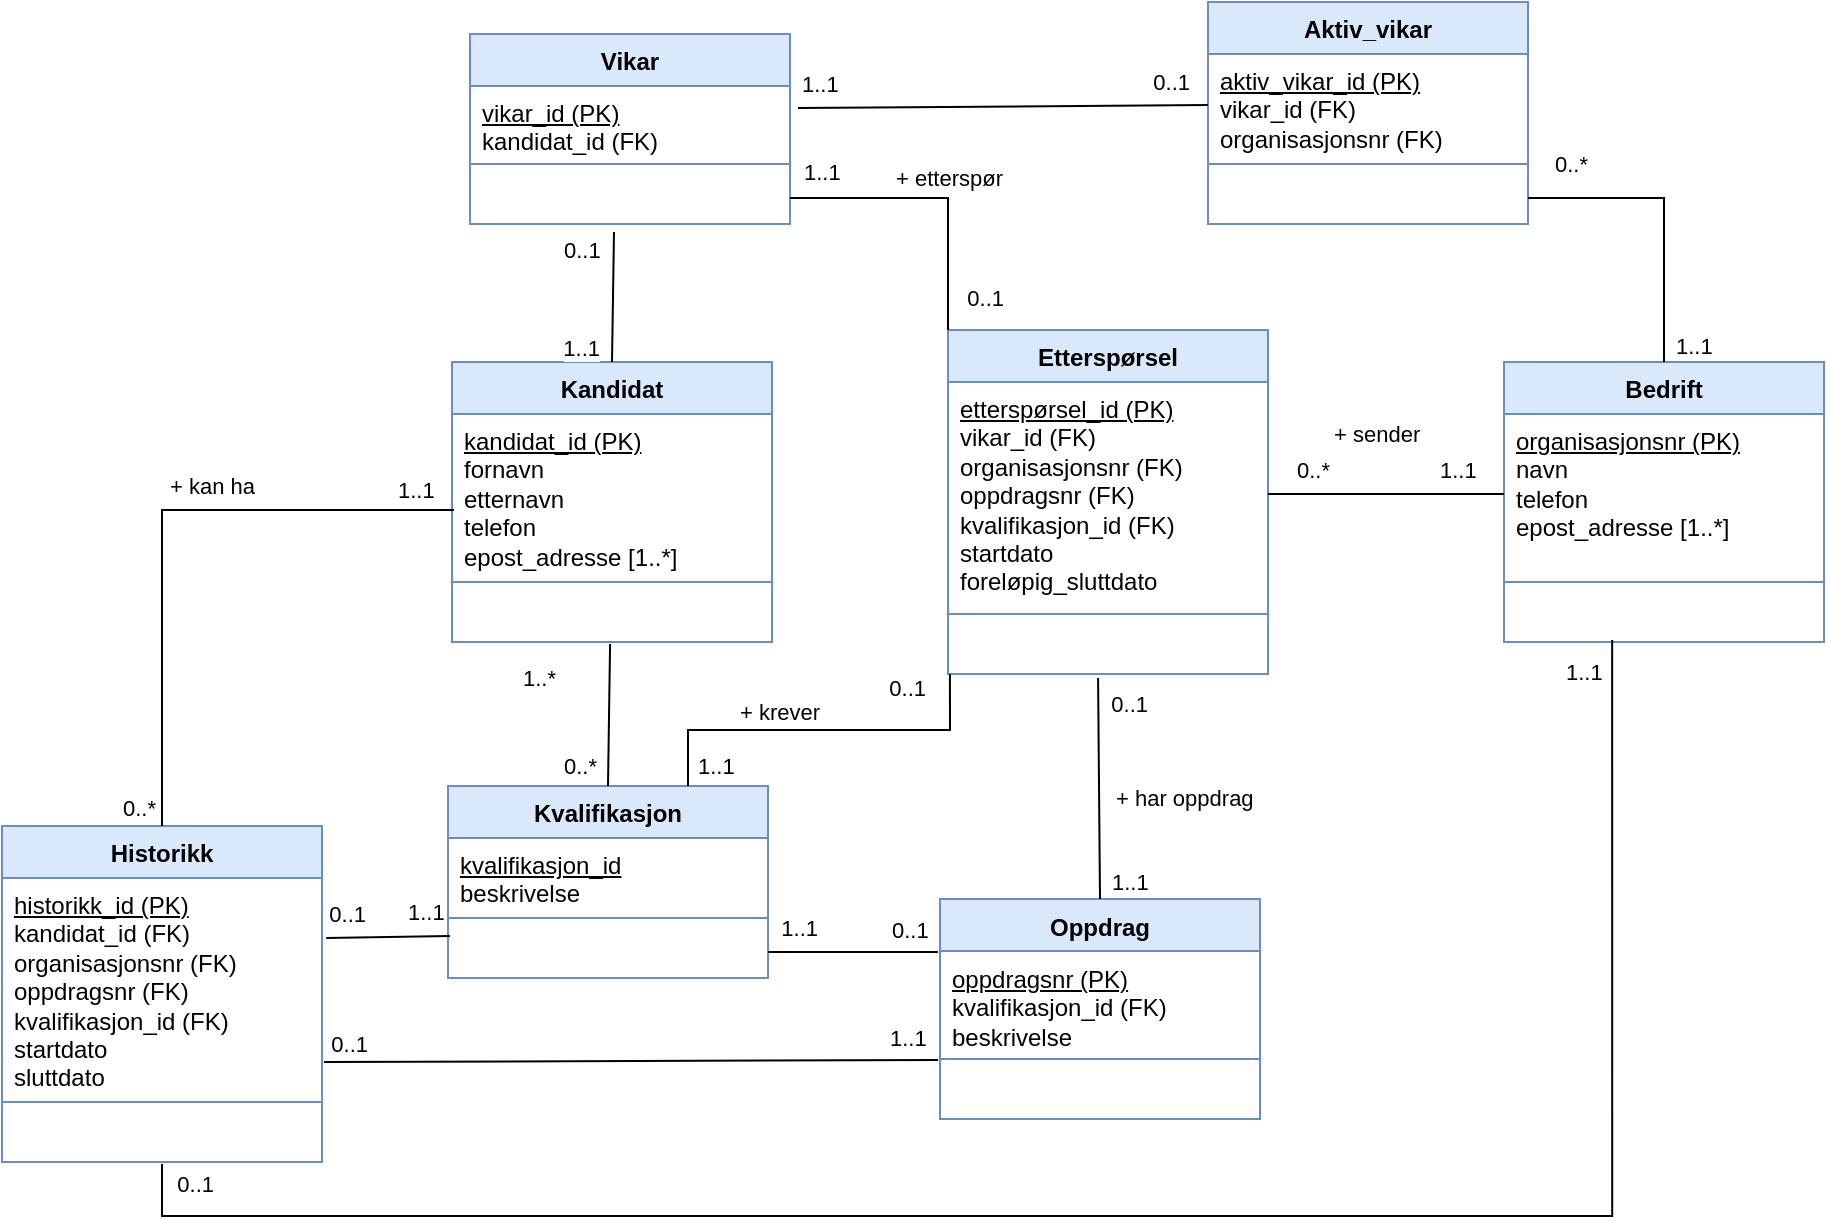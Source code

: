 <mxfile version="22.0.8" type="device">
  <diagram name="Page-1" id="woeTUvZwPzH1buO_zq0i">
    <mxGraphModel dx="1434" dy="790" grid="0" gridSize="10" guides="1" tooltips="1" connect="1" arrows="1" fold="1" page="1" pageScale="1" pageWidth="827" pageHeight="1169" math="0" shadow="0">
      <root>
        <mxCell id="0" />
        <mxCell id="1" parent="0" />
        <mxCell id="KqxY1YdiALVQtpKfinsx-5" value="Kandidat" style="swimlane;fontStyle=1;align=center;verticalAlign=top;childLayout=stackLayout;horizontal=1;startSize=26;horizontalStack=0;resizeParent=1;resizeParentMax=0;resizeLast=0;collapsible=1;marginBottom=0;whiteSpace=wrap;html=1;fillColor=#dae8fc;strokeColor=#6c8ebf;" parent="1" vertex="1">
          <mxGeometry x="247" y="290" width="160" height="140" as="geometry" />
        </mxCell>
        <mxCell id="KqxY1YdiALVQtpKfinsx-6" value="&lt;u&gt;kandidat_id (PK)&lt;/u&gt;&lt;br&gt;fornavn&lt;br&gt;etternavn&lt;br&gt;telefon&lt;br&gt;epost_adresse [1..*]" style="text;strokeColor=none;fillColor=none;align=left;verticalAlign=top;spacingLeft=4;spacingRight=4;overflow=hidden;rotatable=0;points=[[0,0.5],[1,0.5]];portConstraint=eastwest;whiteSpace=wrap;html=1;" parent="KqxY1YdiALVQtpKfinsx-5" vertex="1">
          <mxGeometry y="26" width="160" height="80" as="geometry" />
        </mxCell>
        <mxCell id="KqxY1YdiALVQtpKfinsx-7" value="" style="line;strokeWidth=1;fillColor=none;align=left;verticalAlign=middle;spacingTop=-1;spacingLeft=3;spacingRight=3;rotatable=0;labelPosition=right;points=[];portConstraint=eastwest;strokeColor=inherit;" parent="KqxY1YdiALVQtpKfinsx-5" vertex="1">
          <mxGeometry y="106" width="160" height="8" as="geometry" />
        </mxCell>
        <mxCell id="KqxY1YdiALVQtpKfinsx-8" value="&lt;br&gt;" style="text;strokeColor=none;fillColor=none;align=left;verticalAlign=top;spacingLeft=4;spacingRight=4;overflow=hidden;rotatable=0;points=[[0,0.5],[1,0.5]];portConstraint=eastwest;whiteSpace=wrap;html=1;" parent="KqxY1YdiALVQtpKfinsx-5" vertex="1">
          <mxGeometry y="114" width="160" height="26" as="geometry" />
        </mxCell>
        <mxCell id="KqxY1YdiALVQtpKfinsx-9" value="Bedrift" style="swimlane;fontStyle=1;align=center;verticalAlign=top;childLayout=stackLayout;horizontal=1;startSize=26;horizontalStack=0;resizeParent=1;resizeParentMax=0;resizeLast=0;collapsible=1;marginBottom=0;whiteSpace=wrap;html=1;fillColor=#dae8fc;strokeColor=#6c8ebf;" parent="1" vertex="1">
          <mxGeometry x="773" y="290" width="160" height="140" as="geometry" />
        </mxCell>
        <mxCell id="KqxY1YdiALVQtpKfinsx-10" value="&lt;u&gt;organisasjonsnr (PK)&lt;/u&gt;&lt;br&gt;navn&lt;br&gt;telefon&lt;br&gt;epost_adresse [1..*]" style="text;strokeColor=none;fillColor=none;align=left;verticalAlign=top;spacingLeft=4;spacingRight=4;overflow=hidden;rotatable=0;points=[[0,0.5],[1,0.5]];portConstraint=eastwest;whiteSpace=wrap;html=1;" parent="KqxY1YdiALVQtpKfinsx-9" vertex="1">
          <mxGeometry y="26" width="160" height="80" as="geometry" />
        </mxCell>
        <mxCell id="KqxY1YdiALVQtpKfinsx-11" value="" style="line;strokeWidth=1;fillColor=none;align=left;verticalAlign=middle;spacingTop=-1;spacingLeft=3;spacingRight=3;rotatable=0;labelPosition=right;points=[];portConstraint=eastwest;strokeColor=inherit;" parent="KqxY1YdiALVQtpKfinsx-9" vertex="1">
          <mxGeometry y="106" width="160" height="8" as="geometry" />
        </mxCell>
        <mxCell id="KqxY1YdiALVQtpKfinsx-12" value="&lt;br&gt;" style="text;strokeColor=none;fillColor=none;align=left;verticalAlign=top;spacingLeft=4;spacingRight=4;overflow=hidden;rotatable=0;points=[[0,0.5],[1,0.5]];portConstraint=eastwest;whiteSpace=wrap;html=1;" parent="KqxY1YdiALVQtpKfinsx-9" vertex="1">
          <mxGeometry y="114" width="160" height="26" as="geometry" />
        </mxCell>
        <mxCell id="KqxY1YdiALVQtpKfinsx-21" value="Kvalifikasjon" style="swimlane;fontStyle=1;align=center;verticalAlign=top;childLayout=stackLayout;horizontal=1;startSize=26;horizontalStack=0;resizeParent=1;resizeParentMax=0;resizeLast=0;collapsible=1;marginBottom=0;whiteSpace=wrap;html=1;fillColor=#dae8fc;strokeColor=#6c8ebf;" parent="1" vertex="1">
          <mxGeometry x="245" y="502" width="160" height="96" as="geometry" />
        </mxCell>
        <mxCell id="KqxY1YdiALVQtpKfinsx-22" value="&lt;u&gt;kvalifikasjon_id&lt;/u&gt;&lt;br&gt;beskrivelse" style="text;strokeColor=none;fillColor=none;align=left;verticalAlign=top;spacingLeft=4;spacingRight=4;overflow=hidden;rotatable=0;points=[[0,0.5],[1,0.5]];portConstraint=eastwest;whiteSpace=wrap;html=1;" parent="KqxY1YdiALVQtpKfinsx-21" vertex="1">
          <mxGeometry y="26" width="160" height="36" as="geometry" />
        </mxCell>
        <mxCell id="KqxY1YdiALVQtpKfinsx-23" value="" style="line;strokeWidth=1;fillColor=none;align=left;verticalAlign=middle;spacingTop=-1;spacingLeft=3;spacingRight=3;rotatable=0;labelPosition=right;points=[];portConstraint=eastwest;strokeColor=inherit;" parent="KqxY1YdiALVQtpKfinsx-21" vertex="1">
          <mxGeometry y="62" width="160" height="8" as="geometry" />
        </mxCell>
        <mxCell id="KqxY1YdiALVQtpKfinsx-24" value="&lt;br&gt;" style="text;strokeColor=none;fillColor=none;align=left;verticalAlign=top;spacingLeft=4;spacingRight=4;overflow=hidden;rotatable=0;points=[[0,0.5],[1,0.5]];portConstraint=eastwest;whiteSpace=wrap;html=1;" parent="KqxY1YdiALVQtpKfinsx-21" vertex="1">
          <mxGeometry y="70" width="160" height="26" as="geometry" />
        </mxCell>
        <mxCell id="KqxY1YdiALVQtpKfinsx-34" value="Oppdrag" style="swimlane;fontStyle=1;align=center;verticalAlign=top;childLayout=stackLayout;horizontal=1;startSize=26;horizontalStack=0;resizeParent=1;resizeParentMax=0;resizeLast=0;collapsible=1;marginBottom=0;whiteSpace=wrap;html=1;fillColor=#dae8fc;strokeColor=#6c8ebf;" parent="1" vertex="1">
          <mxGeometry x="491" y="558.5" width="160" height="110" as="geometry" />
        </mxCell>
        <mxCell id="KqxY1YdiALVQtpKfinsx-35" value="&lt;u&gt;oppdragsnr (PK)&lt;/u&gt;&lt;br&gt;kvalifikasjon_id (FK)&lt;br&gt;beskrivelse" style="text;strokeColor=none;fillColor=none;align=left;verticalAlign=top;spacingLeft=4;spacingRight=4;overflow=hidden;rotatable=0;points=[[0,0.5],[1,0.5]];portConstraint=eastwest;whiteSpace=wrap;html=1;" parent="KqxY1YdiALVQtpKfinsx-34" vertex="1">
          <mxGeometry y="26" width="160" height="50" as="geometry" />
        </mxCell>
        <mxCell id="KqxY1YdiALVQtpKfinsx-36" value="" style="line;strokeWidth=1;fillColor=none;align=left;verticalAlign=middle;spacingTop=-1;spacingLeft=3;spacingRight=3;rotatable=0;labelPosition=right;points=[];portConstraint=eastwest;strokeColor=inherit;" parent="KqxY1YdiALVQtpKfinsx-34" vertex="1">
          <mxGeometry y="76" width="160" height="8" as="geometry" />
        </mxCell>
        <mxCell id="KqxY1YdiALVQtpKfinsx-37" value="&lt;br&gt;" style="text;strokeColor=none;fillColor=none;align=left;verticalAlign=top;spacingLeft=4;spacingRight=4;overflow=hidden;rotatable=0;points=[[0,0.5],[1,0.5]];portConstraint=eastwest;whiteSpace=wrap;html=1;" parent="KqxY1YdiALVQtpKfinsx-34" vertex="1">
          <mxGeometry y="84" width="160" height="26" as="geometry" />
        </mxCell>
        <mxCell id="KqxY1YdiALVQtpKfinsx-39" value="Etterspørsel" style="swimlane;fontStyle=1;align=center;verticalAlign=top;childLayout=stackLayout;horizontal=1;startSize=26;horizontalStack=0;resizeParent=1;resizeParentMax=0;resizeLast=0;collapsible=1;marginBottom=0;whiteSpace=wrap;html=1;fillColor=#dae8fc;strokeColor=#6c8ebf;" parent="1" vertex="1">
          <mxGeometry x="495" y="274" width="160" height="172" as="geometry" />
        </mxCell>
        <mxCell id="KqxY1YdiALVQtpKfinsx-40" value="&lt;u&gt;etterspørsel_id (PK)&lt;/u&gt;&lt;br&gt;vikar_id (FK)&lt;br&gt;organisasjonsnr (FK)&lt;u&gt;&lt;br&gt;&lt;/u&gt;&lt;span style=&quot;border-color: var(--border-color);&quot;&gt;oppdragsnr (FK)&lt;/span&gt;&lt;br style=&quot;border-color: var(--border-color);&quot;&gt;kvalifikasjon_id (FK)&lt;br style=&quot;border-color: var(--border-color);&quot;&gt;startdato&lt;br style=&quot;border-color: var(--border-color);&quot;&gt;foreløpig_sluttdato&lt;u&gt;&lt;br&gt;&lt;/u&gt;" style="text;strokeColor=none;fillColor=none;align=left;verticalAlign=top;spacingLeft=4;spacingRight=4;overflow=hidden;rotatable=0;points=[[0,0.5],[1,0.5]];portConstraint=eastwest;whiteSpace=wrap;html=1;" parent="KqxY1YdiALVQtpKfinsx-39" vertex="1">
          <mxGeometry y="26" width="160" height="112" as="geometry" />
        </mxCell>
        <mxCell id="KqxY1YdiALVQtpKfinsx-41" value="" style="line;strokeWidth=1;fillColor=none;align=left;verticalAlign=middle;spacingTop=-1;spacingLeft=3;spacingRight=3;rotatable=0;labelPosition=right;points=[];portConstraint=eastwest;strokeColor=inherit;" parent="KqxY1YdiALVQtpKfinsx-39" vertex="1">
          <mxGeometry y="138" width="160" height="8" as="geometry" />
        </mxCell>
        <mxCell id="KqxY1YdiALVQtpKfinsx-42" value="&lt;br&gt;" style="text;strokeColor=none;fillColor=none;align=left;verticalAlign=top;spacingLeft=4;spacingRight=4;overflow=hidden;rotatable=0;points=[[0,0.5],[1,0.5]];portConstraint=eastwest;whiteSpace=wrap;html=1;" parent="KqxY1YdiALVQtpKfinsx-39" vertex="1">
          <mxGeometry y="146" width="160" height="26" as="geometry" />
        </mxCell>
        <mxCell id="KqxY1YdiALVQtpKfinsx-49" value="" style="endArrow=none;html=1;rounded=0;exitX=1;exitY=0.5;exitDx=0;exitDy=0;entryX=0;entryY=0.5;entryDx=0;entryDy=0;" parent="1" source="KqxY1YdiALVQtpKfinsx-40" target="KqxY1YdiALVQtpKfinsx-10" edge="1">
          <mxGeometry relative="1" as="geometry">
            <mxPoint x="488" y="350" as="sourcePoint" />
            <mxPoint x="704" y="353" as="targetPoint" />
          </mxGeometry>
        </mxCell>
        <mxCell id="KqxY1YdiALVQtpKfinsx-50" value="1..1" style="edgeLabel;resizable=0;html=1;align=left;verticalAlign=bottom;" parent="KqxY1YdiALVQtpKfinsx-49" connectable="0" vertex="1">
          <mxGeometry x="-1" relative="1" as="geometry">
            <mxPoint x="84" y="-4" as="offset" />
          </mxGeometry>
        </mxCell>
        <mxCell id="KqxY1YdiALVQtpKfinsx-51" value="0..*" style="edgeLabel;resizable=0;html=1;align=right;verticalAlign=bottom;" parent="KqxY1YdiALVQtpKfinsx-49" connectable="0" vertex="1">
          <mxGeometry x="1" relative="1" as="geometry">
            <mxPoint x="-87" y="-4" as="offset" />
          </mxGeometry>
        </mxCell>
        <mxCell id="KqxY1YdiALVQtpKfinsx-55" value="" style="endArrow=none;html=1;rounded=0;exitX=0.5;exitY=0;exitDx=0;exitDy=0;entryX=0.494;entryY=1.038;entryDx=0;entryDy=0;entryPerimeter=0;" parent="1" source="KqxY1YdiALVQtpKfinsx-21" target="KqxY1YdiALVQtpKfinsx-8" edge="1">
          <mxGeometry relative="1" as="geometry">
            <mxPoint x="211" y="369" as="sourcePoint" />
            <mxPoint x="339" y="368" as="targetPoint" />
          </mxGeometry>
        </mxCell>
        <mxCell id="KqxY1YdiALVQtpKfinsx-56" value="0..*" style="edgeLabel;resizable=0;html=1;align=left;verticalAlign=bottom;" parent="KqxY1YdiALVQtpKfinsx-55" connectable="0" vertex="1">
          <mxGeometry x="-1" relative="1" as="geometry">
            <mxPoint x="-24" y="-2" as="offset" />
          </mxGeometry>
        </mxCell>
        <mxCell id="KqxY1YdiALVQtpKfinsx-57" value="1..*" style="edgeLabel;resizable=0;html=1;align=right;verticalAlign=bottom;" parent="KqxY1YdiALVQtpKfinsx-55" connectable="0" vertex="1">
          <mxGeometry x="1" relative="1" as="geometry">
            <mxPoint x="-27" y="25" as="offset" />
          </mxGeometry>
        </mxCell>
        <mxCell id="KqxY1YdiALVQtpKfinsx-58" value="Historikk" style="swimlane;fontStyle=1;align=center;verticalAlign=top;childLayout=stackLayout;horizontal=1;startSize=26;horizontalStack=0;resizeParent=1;resizeParentMax=0;resizeLast=0;collapsible=1;marginBottom=0;whiteSpace=wrap;html=1;fillColor=#dae8fc;strokeColor=#6c8ebf;" parent="1" vertex="1">
          <mxGeometry x="22" y="522" width="160" height="168" as="geometry" />
        </mxCell>
        <mxCell id="KqxY1YdiALVQtpKfinsx-59" value="&lt;u&gt;historikk_id (PK)&lt;/u&gt;&lt;br&gt;kandidat_id (FK)&lt;br&gt;organisasjonsnr (FK)&lt;br&gt;oppdragsnr (FK)&lt;br&gt;kvalifikasjon_id (FK)&lt;br&gt;startdato&lt;br&gt;sluttdato" style="text;strokeColor=none;fillColor=none;align=left;verticalAlign=top;spacingLeft=4;spacingRight=4;overflow=hidden;rotatable=0;points=[[0,0.5],[1,0.5]];portConstraint=eastwest;whiteSpace=wrap;html=1;" parent="KqxY1YdiALVQtpKfinsx-58" vertex="1">
          <mxGeometry y="26" width="160" height="108" as="geometry" />
        </mxCell>
        <mxCell id="KqxY1YdiALVQtpKfinsx-60" value="" style="line;strokeWidth=1;fillColor=none;align=left;verticalAlign=middle;spacingTop=-1;spacingLeft=3;spacingRight=3;rotatable=0;labelPosition=right;points=[];portConstraint=eastwest;strokeColor=inherit;" parent="KqxY1YdiALVQtpKfinsx-58" vertex="1">
          <mxGeometry y="134" width="160" height="8" as="geometry" />
        </mxCell>
        <mxCell id="KqxY1YdiALVQtpKfinsx-61" value="&lt;br&gt;" style="text;strokeColor=none;fillColor=none;align=left;verticalAlign=top;spacingLeft=4;spacingRight=4;overflow=hidden;rotatable=0;points=[[0,0.5],[1,0.5]];portConstraint=eastwest;whiteSpace=wrap;html=1;" parent="KqxY1YdiALVQtpKfinsx-58" vertex="1">
          <mxGeometry y="142" width="160" height="26" as="geometry" />
        </mxCell>
        <mxCell id="KqxY1YdiALVQtpKfinsx-62" value="Aktiv_vikar" style="swimlane;fontStyle=1;align=center;verticalAlign=top;childLayout=stackLayout;horizontal=1;startSize=26;horizontalStack=0;resizeParent=1;resizeParentMax=0;resizeLast=0;collapsible=1;marginBottom=0;whiteSpace=wrap;html=1;fillColor=#dae8fc;strokeColor=#6c8ebf;" parent="1" vertex="1">
          <mxGeometry x="625" y="110" width="160" height="111" as="geometry" />
        </mxCell>
        <mxCell id="KqxY1YdiALVQtpKfinsx-63" value="&lt;u&gt;aktiv_vikar_id (PK)&lt;/u&gt;&lt;br&gt;vikar_id (FK)&lt;br&gt;organisasjonsnr (FK)" style="text;strokeColor=none;fillColor=none;align=left;verticalAlign=top;spacingLeft=4;spacingRight=4;overflow=hidden;rotatable=0;points=[[0,0.5],[1,0.5]];portConstraint=eastwest;whiteSpace=wrap;html=1;" parent="KqxY1YdiALVQtpKfinsx-62" vertex="1">
          <mxGeometry y="26" width="160" height="51" as="geometry" />
        </mxCell>
        <mxCell id="KqxY1YdiALVQtpKfinsx-64" value="" style="line;strokeWidth=1;fillColor=none;align=left;verticalAlign=middle;spacingTop=-1;spacingLeft=3;spacingRight=3;rotatable=0;labelPosition=right;points=[];portConstraint=eastwest;strokeColor=inherit;" parent="KqxY1YdiALVQtpKfinsx-62" vertex="1">
          <mxGeometry y="77" width="160" height="8" as="geometry" />
        </mxCell>
        <mxCell id="KqxY1YdiALVQtpKfinsx-65" value="&lt;br&gt;" style="text;strokeColor=none;fillColor=none;align=left;verticalAlign=top;spacingLeft=4;spacingRight=4;overflow=hidden;rotatable=0;points=[[0,0.5],[1,0.5]];portConstraint=eastwest;whiteSpace=wrap;html=1;" parent="KqxY1YdiALVQtpKfinsx-62" vertex="1">
          <mxGeometry y="85" width="160" height="26" as="geometry" />
        </mxCell>
        <mxCell id="KqxY1YdiALVQtpKfinsx-66" value="" style="endArrow=none;html=1;rounded=0;entryX=0.5;entryY=0;entryDx=0;entryDy=0;exitX=0.006;exitY=0.6;exitDx=0;exitDy=0;exitPerimeter=0;edgeStyle=orthogonalEdgeStyle;" parent="1" source="KqxY1YdiALVQtpKfinsx-6" target="KqxY1YdiALVQtpKfinsx-58" edge="1">
          <mxGeometry relative="1" as="geometry">
            <mxPoint x="247" y="467" as="sourcePoint" />
            <mxPoint x="121" y="225" as="targetPoint" />
          </mxGeometry>
        </mxCell>
        <mxCell id="KqxY1YdiALVQtpKfinsx-67" value="1..1" style="edgeLabel;resizable=0;html=1;align=left;verticalAlign=bottom;" parent="KqxY1YdiALVQtpKfinsx-66" connectable="0" vertex="1">
          <mxGeometry x="-1" relative="1" as="geometry">
            <mxPoint x="-30" y="-2" as="offset" />
          </mxGeometry>
        </mxCell>
        <mxCell id="KqxY1YdiALVQtpKfinsx-68" value="0..*" style="edgeLabel;resizable=0;html=1;align=right;verticalAlign=bottom;" parent="KqxY1YdiALVQtpKfinsx-66" connectable="0" vertex="1">
          <mxGeometry x="1" relative="1" as="geometry">
            <mxPoint x="-3" y="-1" as="offset" />
          </mxGeometry>
        </mxCell>
        <mxCell id="KqxY1YdiALVQtpKfinsx-74" value="" style="endArrow=none;html=1;rounded=0;exitX=0.5;exitY=0;exitDx=0;exitDy=0;entryX=1;entryY=0.5;entryDx=0;entryDy=0;edgeStyle=orthogonalEdgeStyle;" parent="1" source="KqxY1YdiALVQtpKfinsx-9" target="KqxY1YdiALVQtpKfinsx-65" edge="1">
          <mxGeometry relative="1" as="geometry">
            <mxPoint x="638" y="367" as="sourcePoint" />
            <mxPoint x="783" y="367" as="targetPoint" />
          </mxGeometry>
        </mxCell>
        <mxCell id="KqxY1YdiALVQtpKfinsx-75" value="1..1" style="edgeLabel;resizable=0;html=1;align=left;verticalAlign=bottom;" parent="KqxY1YdiALVQtpKfinsx-74" connectable="0" vertex="1">
          <mxGeometry x="-1" relative="1" as="geometry">
            <mxPoint x="4" as="offset" />
          </mxGeometry>
        </mxCell>
        <mxCell id="KqxY1YdiALVQtpKfinsx-76" value="0..*" style="edgeLabel;resizable=0;html=1;align=right;verticalAlign=bottom;" parent="KqxY1YdiALVQtpKfinsx-74" connectable="0" vertex="1">
          <mxGeometry x="1" relative="1" as="geometry">
            <mxPoint x="30" y="-9" as="offset" />
          </mxGeometry>
        </mxCell>
        <mxCell id="KqxY1YdiALVQtpKfinsx-77" value="Vikar" style="swimlane;fontStyle=1;align=center;verticalAlign=top;childLayout=stackLayout;horizontal=1;startSize=26;horizontalStack=0;resizeParent=1;resizeParentMax=0;resizeLast=0;collapsible=1;marginBottom=0;whiteSpace=wrap;html=1;fillColor=#dae8fc;strokeColor=#6c8ebf;" parent="1" vertex="1">
          <mxGeometry x="256" y="126" width="160" height="95" as="geometry" />
        </mxCell>
        <mxCell id="KqxY1YdiALVQtpKfinsx-78" value="&lt;u&gt;vikar_id (PK)&lt;/u&gt;&lt;br&gt;kandidat_id (FK)" style="text;strokeColor=none;fillColor=none;align=left;verticalAlign=top;spacingLeft=4;spacingRight=4;overflow=hidden;rotatable=0;points=[[0,0.5],[1,0.5]];portConstraint=eastwest;whiteSpace=wrap;html=1;" parent="KqxY1YdiALVQtpKfinsx-77" vertex="1">
          <mxGeometry y="26" width="160" height="35" as="geometry" />
        </mxCell>
        <mxCell id="KqxY1YdiALVQtpKfinsx-79" value="" style="line;strokeWidth=1;fillColor=none;align=left;verticalAlign=middle;spacingTop=-1;spacingLeft=3;spacingRight=3;rotatable=0;labelPosition=right;points=[];portConstraint=eastwest;strokeColor=inherit;" parent="KqxY1YdiALVQtpKfinsx-77" vertex="1">
          <mxGeometry y="61" width="160" height="8" as="geometry" />
        </mxCell>
        <mxCell id="KqxY1YdiALVQtpKfinsx-80" value="&lt;br&gt;" style="text;strokeColor=none;fillColor=none;align=left;verticalAlign=top;spacingLeft=4;spacingRight=4;overflow=hidden;rotatable=0;points=[[0,0.5],[1,0.5]];portConstraint=eastwest;whiteSpace=wrap;html=1;" parent="KqxY1YdiALVQtpKfinsx-77" vertex="1">
          <mxGeometry y="69" width="160" height="26" as="geometry" />
        </mxCell>
        <mxCell id="KqxY1YdiALVQtpKfinsx-81" value="" style="endArrow=none;html=1;rounded=0;exitX=1;exitY=0.5;exitDx=0;exitDy=0;entryX=0;entryY=0;entryDx=0;entryDy=0;edgeStyle=orthogonalEdgeStyle;" parent="1" source="KqxY1YdiALVQtpKfinsx-80" target="KqxY1YdiALVQtpKfinsx-39" edge="1">
          <mxGeometry relative="1" as="geometry">
            <mxPoint x="677" y="362" as="sourcePoint" />
            <mxPoint x="509" y="355" as="targetPoint" />
          </mxGeometry>
        </mxCell>
        <mxCell id="KqxY1YdiALVQtpKfinsx-82" value="0..1" style="edgeLabel;resizable=0;html=1;align=left;verticalAlign=bottom;" parent="KqxY1YdiALVQtpKfinsx-81" connectable="0" vertex="1">
          <mxGeometry x="-1" relative="1" as="geometry">
            <mxPoint x="-115" y="34" as="offset" />
          </mxGeometry>
        </mxCell>
        <mxCell id="KqxY1YdiALVQtpKfinsx-83" value="0..1" style="edgeLabel;resizable=0;html=1;align=right;verticalAlign=bottom;" parent="KqxY1YdiALVQtpKfinsx-81" connectable="0" vertex="1">
          <mxGeometry x="1" relative="1" as="geometry">
            <mxPoint x="28" y="-8" as="offset" />
          </mxGeometry>
        </mxCell>
        <mxCell id="KqxY1YdiALVQtpKfinsx-84" value="" style="endArrow=none;html=1;rounded=0;exitX=0.5;exitY=0;exitDx=0;exitDy=0;entryX=0.45;entryY=1.154;entryDx=0;entryDy=0;entryPerimeter=0;" parent="1" source="KqxY1YdiALVQtpKfinsx-5" target="KqxY1YdiALVQtpKfinsx-80" edge="1">
          <mxGeometry relative="1" as="geometry">
            <mxPoint x="211" y="356" as="sourcePoint" />
            <mxPoint x="274" y="359" as="targetPoint" />
          </mxGeometry>
        </mxCell>
        <mxCell id="KqxY1YdiALVQtpKfinsx-85" value="1..1" style="edgeLabel;resizable=0;html=1;align=left;verticalAlign=bottom;" parent="KqxY1YdiALVQtpKfinsx-84" connectable="0" vertex="1">
          <mxGeometry x="-1" relative="1" as="geometry">
            <mxPoint x="94" y="-87" as="offset" />
          </mxGeometry>
        </mxCell>
        <mxCell id="KqxY1YdiALVQtpKfinsx-86" value="1..1" style="edgeLabel;resizable=0;html=1;align=right;verticalAlign=bottom;" parent="KqxY1YdiALVQtpKfinsx-84" connectable="0" vertex="1">
          <mxGeometry x="1" relative="1" as="geometry">
            <mxPoint x="-6" y="66" as="offset" />
          </mxGeometry>
        </mxCell>
        <mxCell id="KqxY1YdiALVQtpKfinsx-87" value="" style="endArrow=none;html=1;rounded=0;exitX=0.5;exitY=0;exitDx=0;exitDy=0;entryX=0.469;entryY=1.077;entryDx=0;entryDy=0;entryPerimeter=0;" parent="1" source="KqxY1YdiALVQtpKfinsx-34" target="KqxY1YdiALVQtpKfinsx-42" edge="1">
          <mxGeometry relative="1" as="geometry">
            <mxPoint x="580" y="539" as="sourcePoint" />
            <mxPoint x="578" y="499" as="targetPoint" />
          </mxGeometry>
        </mxCell>
        <mxCell id="KqxY1YdiALVQtpKfinsx-88" value="1..1" style="edgeLabel;resizable=0;html=1;align=left;verticalAlign=bottom;" parent="KqxY1YdiALVQtpKfinsx-87" connectable="0" vertex="1">
          <mxGeometry x="-1" relative="1" as="geometry">
            <mxPoint x="4" as="offset" />
          </mxGeometry>
        </mxCell>
        <mxCell id="KqxY1YdiALVQtpKfinsx-89" value="0..1" style="edgeLabel;resizable=0;html=1;align=right;verticalAlign=bottom;" parent="KqxY1YdiALVQtpKfinsx-87" connectable="0" vertex="1">
          <mxGeometry x="1" relative="1" as="geometry">
            <mxPoint x="25" y="21" as="offset" />
          </mxGeometry>
        </mxCell>
        <mxCell id="KqxY1YdiALVQtpKfinsx-90" value="" style="endArrow=none;html=1;rounded=0;entryX=1;entryY=0.5;entryDx=0;entryDy=0;" parent="1" target="KqxY1YdiALVQtpKfinsx-24" edge="1">
          <mxGeometry relative="1" as="geometry">
            <mxPoint x="490" y="585" as="sourcePoint" />
            <mxPoint x="319" y="546" as="targetPoint" />
          </mxGeometry>
        </mxCell>
        <mxCell id="KqxY1YdiALVQtpKfinsx-91" value="0..1" style="edgeLabel;resizable=0;html=1;align=left;verticalAlign=bottom;" parent="KqxY1YdiALVQtpKfinsx-90" connectable="0" vertex="1">
          <mxGeometry x="-1" relative="1" as="geometry">
            <mxPoint x="-25" y="-3" as="offset" />
          </mxGeometry>
        </mxCell>
        <mxCell id="KqxY1YdiALVQtpKfinsx-92" value="1..1" style="edgeLabel;resizable=0;html=1;align=right;verticalAlign=bottom;" parent="KqxY1YdiALVQtpKfinsx-90" connectable="0" vertex="1">
          <mxGeometry x="1" relative="1" as="geometry">
            <mxPoint x="25" y="-4" as="offset" />
          </mxGeometry>
        </mxCell>
        <mxCell id="KqxY1YdiALVQtpKfinsx-94" value="" style="endArrow=none;html=1;rounded=0;exitX=0.006;exitY=0.192;exitDx=0;exitDy=0;entryX=1.013;entryY=0.278;entryDx=0;entryDy=0;exitPerimeter=0;entryPerimeter=0;" parent="1" source="KqxY1YdiALVQtpKfinsx-24" target="KqxY1YdiALVQtpKfinsx-59" edge="1">
          <mxGeometry relative="1" as="geometry">
            <mxPoint x="464" y="607" as="sourcePoint" />
            <mxPoint x="342" y="486" as="targetPoint" />
          </mxGeometry>
        </mxCell>
        <mxCell id="KqxY1YdiALVQtpKfinsx-95" value="1..1" style="edgeLabel;resizable=0;html=1;align=left;verticalAlign=bottom;" parent="KqxY1YdiALVQtpKfinsx-94" connectable="0" vertex="1">
          <mxGeometry x="-1" relative="1" as="geometry">
            <mxPoint x="-23" y="-3" as="offset" />
          </mxGeometry>
        </mxCell>
        <mxCell id="KqxY1YdiALVQtpKfinsx-96" value="0..1" style="edgeLabel;resizable=0;html=1;align=right;verticalAlign=bottom;" parent="KqxY1YdiALVQtpKfinsx-94" connectable="0" vertex="1">
          <mxGeometry x="1" relative="1" as="geometry">
            <mxPoint x="21" y="-4" as="offset" />
          </mxGeometry>
        </mxCell>
        <mxCell id="KqxY1YdiALVQtpKfinsx-97" value="" style="endArrow=none;html=1;rounded=0;entryX=1.006;entryY=0.852;entryDx=0;entryDy=0;entryPerimeter=0;exitX=-0.006;exitY=-0.135;exitDx=0;exitDy=0;exitPerimeter=0;" parent="1" source="KqxY1YdiALVQtpKfinsx-37" target="KqxY1YdiALVQtpKfinsx-59" edge="1">
          <mxGeometry relative="1" as="geometry">
            <mxPoint x="487" y="638" as="sourcePoint" />
            <mxPoint x="337" y="474" as="targetPoint" />
          </mxGeometry>
        </mxCell>
        <mxCell id="KqxY1YdiALVQtpKfinsx-98" value="1..1" style="edgeLabel;resizable=0;html=1;align=left;verticalAlign=bottom;" parent="KqxY1YdiALVQtpKfinsx-97" connectable="0" vertex="1">
          <mxGeometry x="-1" relative="1" as="geometry">
            <mxPoint x="-26" y="-2" as="offset" />
          </mxGeometry>
        </mxCell>
        <mxCell id="KqxY1YdiALVQtpKfinsx-99" value="0..1" style="edgeLabel;resizable=0;html=1;align=right;verticalAlign=bottom;" parent="KqxY1YdiALVQtpKfinsx-97" connectable="0" vertex="1">
          <mxGeometry x="1" relative="1" as="geometry">
            <mxPoint x="22" y="-1" as="offset" />
          </mxGeometry>
        </mxCell>
        <mxCell id="KqxY1YdiALVQtpKfinsx-100" value="" style="endArrow=none;html=1;rounded=0;entryX=0.006;entryY=1;entryDx=0;entryDy=0;entryPerimeter=0;exitX=0.75;exitY=0;exitDx=0;exitDy=0;edgeStyle=orthogonalEdgeStyle;" parent="1" source="KqxY1YdiALVQtpKfinsx-21" target="KqxY1YdiALVQtpKfinsx-42" edge="1">
          <mxGeometry relative="1" as="geometry">
            <mxPoint x="282" y="538" as="sourcePoint" />
            <mxPoint x="347" y="484" as="targetPoint" />
          </mxGeometry>
        </mxCell>
        <mxCell id="KqxY1YdiALVQtpKfinsx-101" value="1..1" style="edgeLabel;resizable=0;html=1;align=left;verticalAlign=bottom;" parent="KqxY1YdiALVQtpKfinsx-100" connectable="0" vertex="1">
          <mxGeometry x="-1" relative="1" as="geometry">
            <mxPoint x="3" y="-2" as="offset" />
          </mxGeometry>
        </mxCell>
        <mxCell id="KqxY1YdiALVQtpKfinsx-102" value="0..1" style="edgeLabel;resizable=0;html=1;align=right;verticalAlign=bottom;" parent="KqxY1YdiALVQtpKfinsx-100" connectable="0" vertex="1">
          <mxGeometry x="1" relative="1" as="geometry">
            <mxPoint x="-11" y="15" as="offset" />
          </mxGeometry>
        </mxCell>
        <mxCell id="KqxY1YdiALVQtpKfinsx-105" value="" style="endArrow=none;html=1;rounded=0;exitX=1.025;exitY=0.314;exitDx=0;exitDy=0;entryX=0;entryY=0.5;entryDx=0;entryDy=0;exitPerimeter=0;" parent="1" source="KqxY1YdiALVQtpKfinsx-78" target="KqxY1YdiALVQtpKfinsx-63" edge="1">
          <mxGeometry relative="1" as="geometry">
            <mxPoint x="478" y="140" as="sourcePoint" />
            <mxPoint x="523" y="49" as="targetPoint" />
          </mxGeometry>
        </mxCell>
        <mxCell id="KqxY1YdiALVQtpKfinsx-106" value="1..1" style="edgeLabel;resizable=0;html=1;align=left;verticalAlign=bottom;" parent="KqxY1YdiALVQtpKfinsx-105" connectable="0" vertex="1">
          <mxGeometry x="-1" relative="1" as="geometry">
            <mxPoint y="-3" as="offset" />
          </mxGeometry>
        </mxCell>
        <mxCell id="KqxY1YdiALVQtpKfinsx-107" value="0..1" style="edgeLabel;resizable=0;html=1;align=right;verticalAlign=bottom;" parent="KqxY1YdiALVQtpKfinsx-105" connectable="0" vertex="1">
          <mxGeometry x="1" relative="1" as="geometry">
            <mxPoint x="-8" y="-3" as="offset" />
          </mxGeometry>
        </mxCell>
        <mxCell id="KqxY1YdiALVQtpKfinsx-179" value="" style="endArrow=none;html=1;rounded=0;exitX=0.338;exitY=0.962;exitDx=0;exitDy=0;exitPerimeter=0;entryX=0.5;entryY=1.038;entryDx=0;entryDy=0;entryPerimeter=0;edgeStyle=orthogonalEdgeStyle;" parent="1" source="KqxY1YdiALVQtpKfinsx-12" target="KqxY1YdiALVQtpKfinsx-61" edge="1">
          <mxGeometry relative="1" as="geometry">
            <mxPoint x="542" y="685" as="sourcePoint" />
            <mxPoint x="117" y="706" as="targetPoint" />
            <Array as="points">
              <mxPoint x="827" y="717" />
              <mxPoint x="102" y="717" />
            </Array>
          </mxGeometry>
        </mxCell>
        <mxCell id="KqxY1YdiALVQtpKfinsx-180" value="1..1" style="edgeLabel;resizable=0;html=1;align=left;verticalAlign=bottom;" parent="KqxY1YdiALVQtpKfinsx-179" connectable="0" vertex="1">
          <mxGeometry x="-1" relative="1" as="geometry">
            <mxPoint x="-25" y="24" as="offset" />
          </mxGeometry>
        </mxCell>
        <mxCell id="KqxY1YdiALVQtpKfinsx-181" value="0..1" style="edgeLabel;resizable=0;html=1;align=right;verticalAlign=bottom;" parent="KqxY1YdiALVQtpKfinsx-179" connectable="0" vertex="1">
          <mxGeometry x="1" relative="1" as="geometry">
            <mxPoint x="26" y="18" as="offset" />
          </mxGeometry>
        </mxCell>
        <mxCell id="aAqs2xrzh0s4NoUCFwTD-2" value="+ etterspør" style="edgeLabel;resizable=0;html=1;align=left;verticalAlign=bottom;" connectable="0" vertex="1" parent="1">
          <mxGeometry x="467" y="206" as="geometry" />
        </mxCell>
        <mxCell id="aAqs2xrzh0s4NoUCFwTD-3" value="+ sender" style="edgeLabel;resizable=0;html=1;align=left;verticalAlign=bottom;" connectable="0" vertex="1" parent="1">
          <mxGeometry x="686" y="334" as="geometry" />
        </mxCell>
        <mxCell id="aAqs2xrzh0s4NoUCFwTD-4" value="+ har oppdrag" style="edgeLabel;resizable=0;html=1;align=left;verticalAlign=bottom;" connectable="0" vertex="1" parent="1">
          <mxGeometry x="577" y="516" as="geometry" />
        </mxCell>
        <mxCell id="aAqs2xrzh0s4NoUCFwTD-5" value="+ krever" style="edgeLabel;resizable=0;html=1;align=left;verticalAlign=bottom;" connectable="0" vertex="1" parent="1">
          <mxGeometry x="389" y="473" as="geometry" />
        </mxCell>
        <mxCell id="aAqs2xrzh0s4NoUCFwTD-7" value="+ kan ha" style="edgeLabel;resizable=0;html=1;align=left;verticalAlign=bottom;" connectable="0" vertex="1" parent="1">
          <mxGeometry x="104" y="360" as="geometry" />
        </mxCell>
      </root>
    </mxGraphModel>
  </diagram>
</mxfile>
